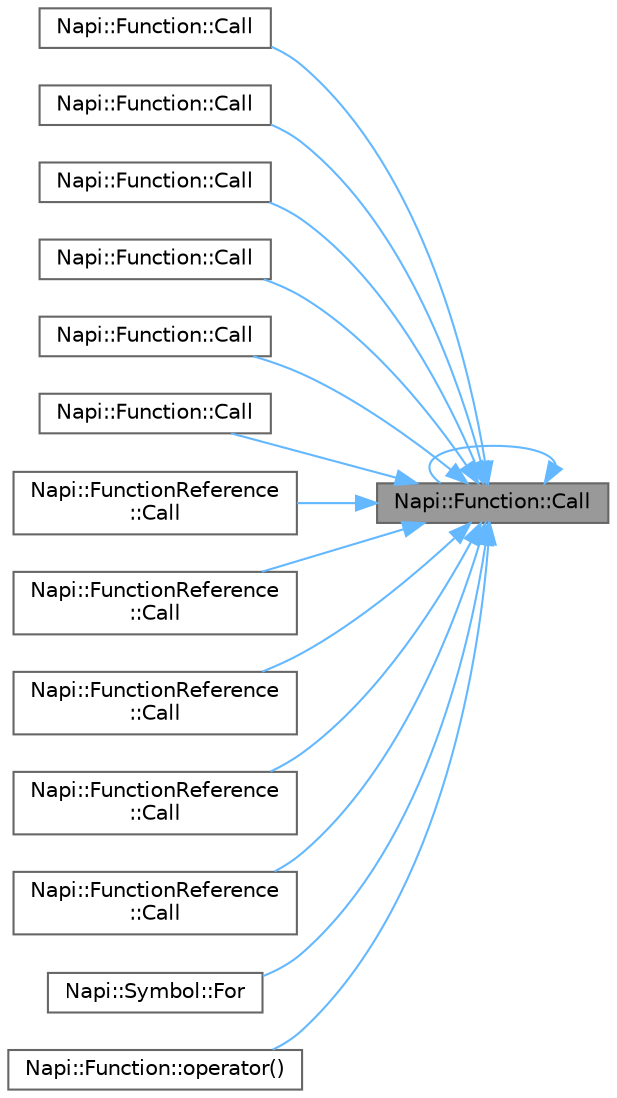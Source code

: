 digraph "Napi::Function::Call"
{
 // LATEX_PDF_SIZE
  bgcolor="transparent";
  edge [fontname=Helvetica,fontsize=10,labelfontname=Helvetica,labelfontsize=10];
  node [fontname=Helvetica,fontsize=10,shape=box,height=0.2,width=0.4];
  rankdir="RL";
  Node1 [id="Node000001",label="Napi::Function::Call",height=0.2,width=0.4,color="gray40", fillcolor="grey60", style="filled", fontcolor="black",tooltip=" "];
  Node1 -> Node1 [id="edge1_Node000001_Node000001",dir="back",color="steelblue1",style="solid",tooltip=" "];
  Node1 -> Node2 [id="edge2_Node000001_Node000002",dir="back",color="steelblue1",style="solid",tooltip=" "];
  Node2 [id="Node000002",label="Napi::Function::Call",height=0.2,width=0.4,color="grey40", fillcolor="white", style="filled",URL="$class_napi_1_1_function.html#a86c877661242fbdde04db9f07c97c7d7",tooltip=" "];
  Node1 -> Node3 [id="edge3_Node000001_Node000003",dir="back",color="steelblue1",style="solid",tooltip=" "];
  Node3 [id="Node000003",label="Napi::Function::Call",height=0.2,width=0.4,color="grey40", fillcolor="white", style="filled",URL="$class_napi_1_1_function.html#a180ed8b5716f8216076b1cc47aa0267f",tooltip=" "];
  Node1 -> Node4 [id="edge4_Node000001_Node000004",dir="back",color="steelblue1",style="solid",tooltip=" "];
  Node4 [id="Node000004",label="Napi::Function::Call",height=0.2,width=0.4,color="grey40", fillcolor="white", style="filled",URL="$class_napi_1_1_function.html#a749f9054bef543e5276b57323b689292",tooltip=" "];
  Node1 -> Node5 [id="edge5_Node000001_Node000005",dir="back",color="steelblue1",style="solid",tooltip=" "];
  Node5 [id="Node000005",label="Napi::Function::Call",height=0.2,width=0.4,color="grey40", fillcolor="white", style="filled",URL="$class_napi_1_1_function.html#a632025aae7d07677b1bab17768fb2dad",tooltip=" "];
  Node1 -> Node6 [id="edge6_Node000001_Node000006",dir="back",color="steelblue1",style="solid",tooltip=" "];
  Node6 [id="Node000006",label="Napi::Function::Call",height=0.2,width=0.4,color="grey40", fillcolor="white", style="filled",URL="$class_napi_1_1_function.html#a17d8c871dbc99c9ac323d49c5d1fe718",tooltip=" "];
  Node1 -> Node7 [id="edge7_Node000001_Node000007",dir="back",color="steelblue1",style="solid",tooltip=" "];
  Node7 [id="Node000007",label="Napi::Function::Call",height=0.2,width=0.4,color="grey40", fillcolor="white", style="filled",URL="$class_napi_1_1_function.html#a4643bc4e076b7d8550613583c13b7c54",tooltip=" "];
  Node1 -> Node8 [id="edge8_Node000001_Node000008",dir="back",color="steelblue1",style="solid",tooltip=" "];
  Node8 [id="Node000008",label="Napi::FunctionReference\l::Call",height=0.2,width=0.4,color="grey40", fillcolor="white", style="filled",URL="$class_napi_1_1_function_reference.html#a85c93009d363fe6548318b4a73135ae3",tooltip=" "];
  Node1 -> Node9 [id="edge9_Node000001_Node000009",dir="back",color="steelblue1",style="solid",tooltip=" "];
  Node9 [id="Node000009",label="Napi::FunctionReference\l::Call",height=0.2,width=0.4,color="grey40", fillcolor="white", style="filled",URL="$class_napi_1_1_function_reference.html#a272413a6e6e1829a527278a8a6eacbb2",tooltip=" "];
  Node1 -> Node10 [id="edge10_Node000001_Node000010",dir="back",color="steelblue1",style="solid",tooltip=" "];
  Node10 [id="Node000010",label="Napi::FunctionReference\l::Call",height=0.2,width=0.4,color="grey40", fillcolor="white", style="filled",URL="$class_napi_1_1_function_reference.html#adcfd12f1e18ecbefd6a1024ae91c0e42",tooltip=" "];
  Node1 -> Node11 [id="edge11_Node000001_Node000011",dir="back",color="steelblue1",style="solid",tooltip=" "];
  Node11 [id="Node000011",label="Napi::FunctionReference\l::Call",height=0.2,width=0.4,color="grey40", fillcolor="white", style="filled",URL="$class_napi_1_1_function_reference.html#a441120685747091c16882b3871b122fa",tooltip=" "];
  Node1 -> Node12 [id="edge12_Node000001_Node000012",dir="back",color="steelblue1",style="solid",tooltip=" "];
  Node12 [id="Node000012",label="Napi::FunctionReference\l::Call",height=0.2,width=0.4,color="grey40", fillcolor="white", style="filled",URL="$class_napi_1_1_function_reference.html#a2513557b7de0c22c5293233959c26821",tooltip=" "];
  Node1 -> Node13 [id="edge13_Node000001_Node000013",dir="back",color="steelblue1",style="solid",tooltip=" "];
  Node13 [id="Node000013",label="Napi::Symbol::For",height=0.2,width=0.4,color="grey40", fillcolor="white", style="filled",URL="$class_napi_1_1_symbol.html#a6c9932d805e01598a90e83d7916405fa",tooltip=" "];
  Node1 -> Node14 [id="edge14_Node000001_Node000014",dir="back",color="steelblue1",style="solid",tooltip=" "];
  Node14 [id="Node000014",label="Napi::Function::operator()",height=0.2,width=0.4,color="grey40", fillcolor="white", style="filled",URL="$class_napi_1_1_function.html#a2cccef8c3b0f604d81b7a843bf5d602c",tooltip=" "];
}
